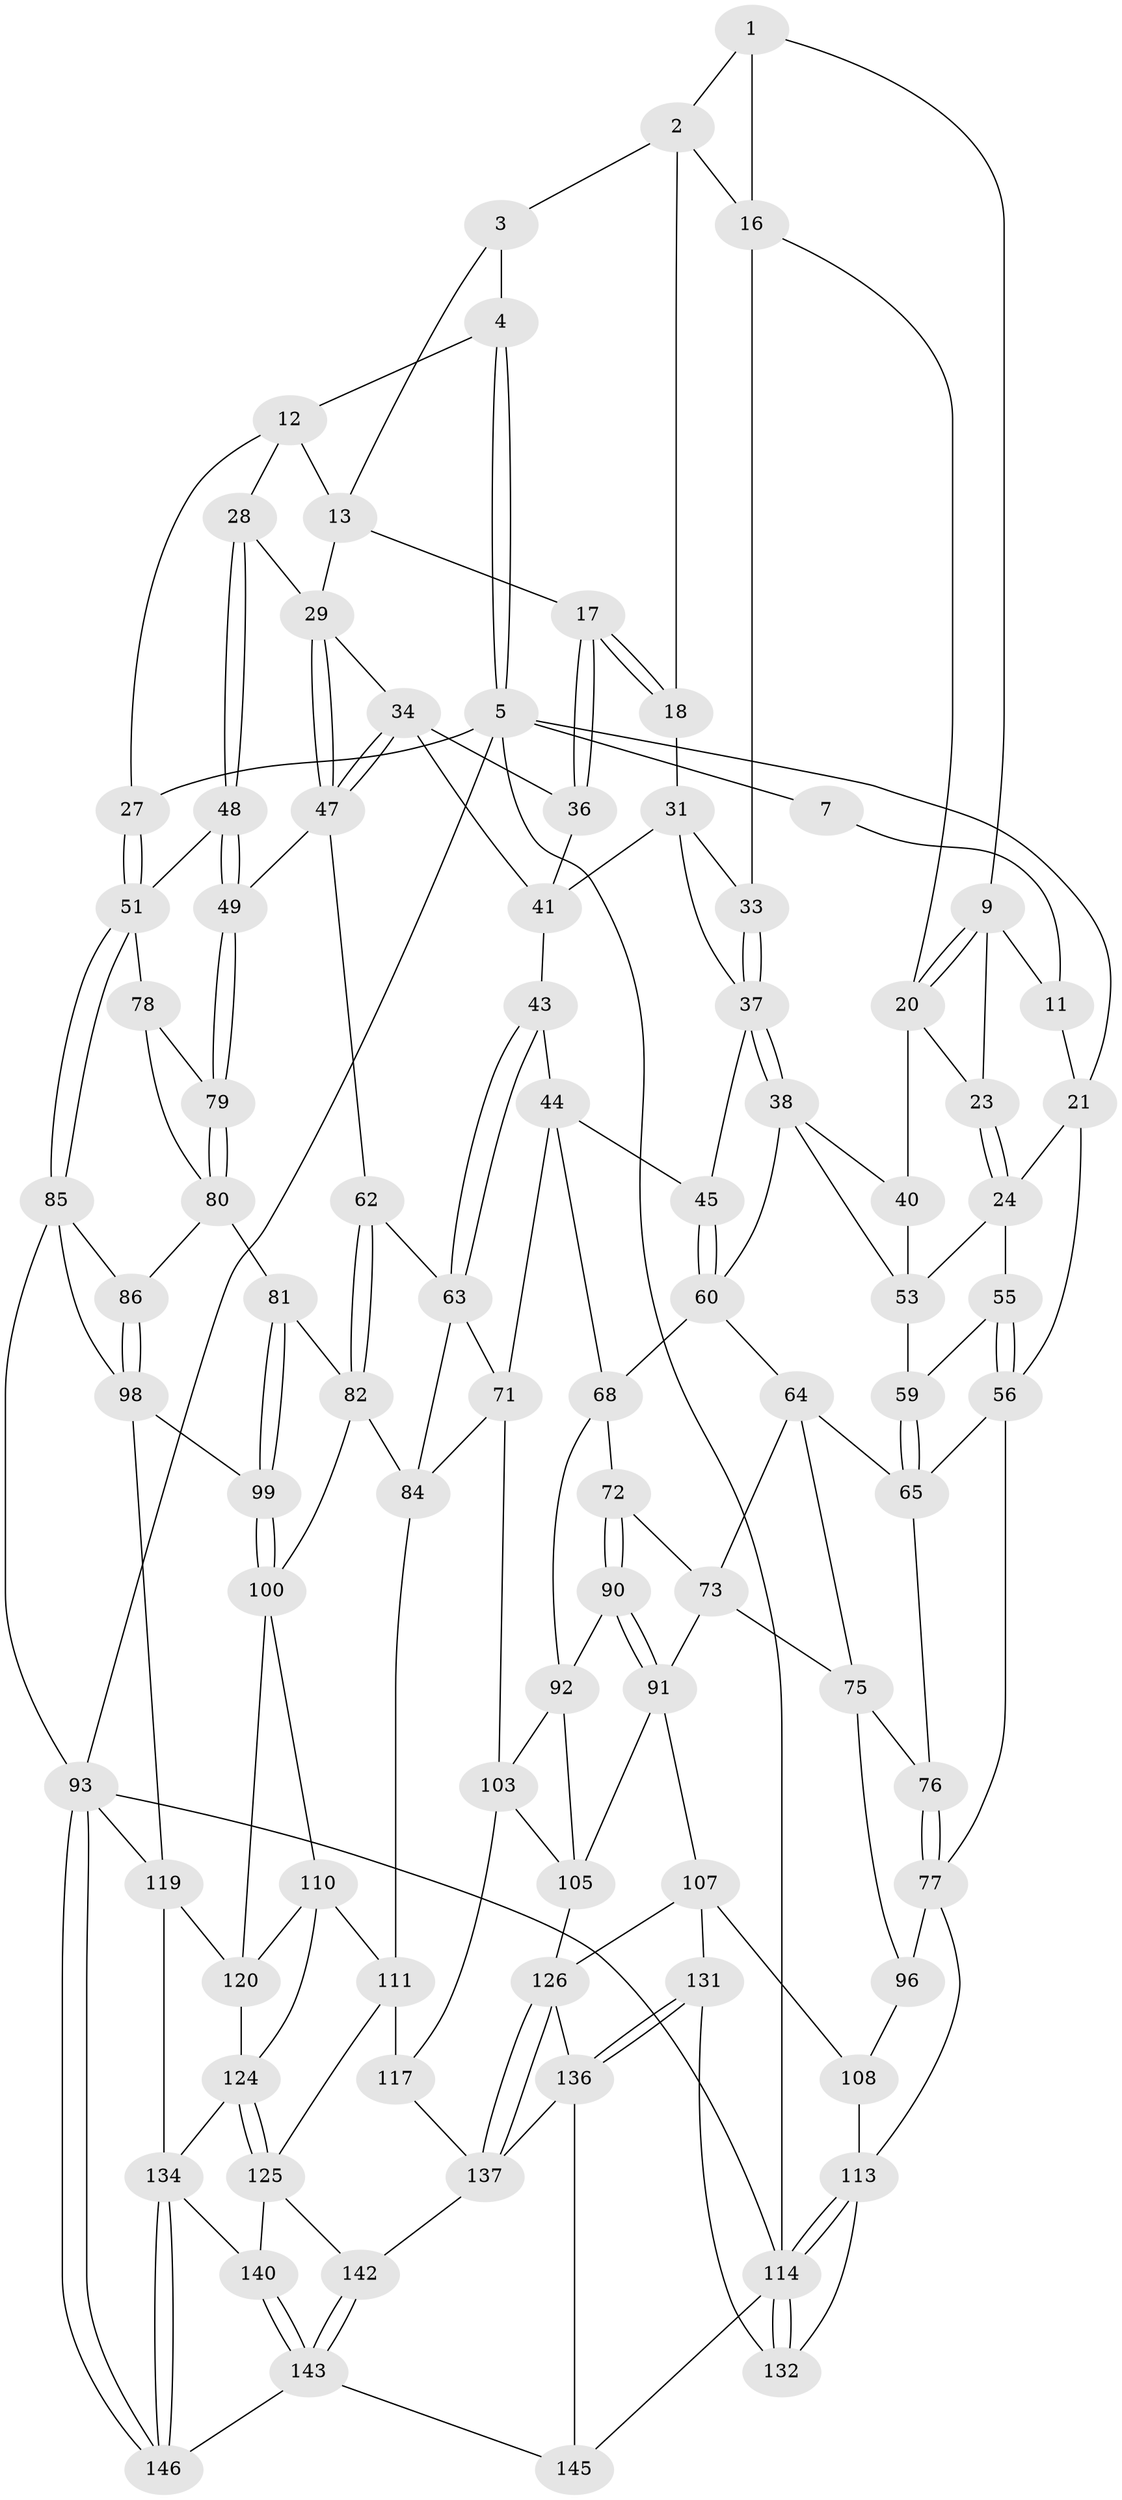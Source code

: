 // Generated by graph-tools (version 1.1) at 2025/24/03/03/25 07:24:35]
// undirected, 91 vertices, 200 edges
graph export_dot {
graph [start="1"]
  node [color=gray90,style=filled];
  1 [pos="+0.17377377951008552+0",super="+8"];
  2 [pos="+0.43707165212905835+0",super="+15"];
  3 [pos="+0.6370061645734115+0"];
  4 [pos="+0.6513227968085293+0"];
  5 [pos="+1+0",super="+6"];
  7 [pos="+0.14459291383007813+0"];
  9 [pos="+0.18952266697653555+0.08975667305400403",super="+10"];
  11 [pos="+0.14197860891833816+0.07662298583898837"];
  12 [pos="+0.7435601837516234+0.12153385070422339",super="+26"];
  13 [pos="+0.7282568599344438+0.13877270990996643",super="+14"];
  16 [pos="+0.32201835371591486+0.0919007137590295",super="+19"];
  17 [pos="+0.6206489747050254+0.15587607034799336"];
  18 [pos="+0.43279959023650383+0.0950920718477627"];
  20 [pos="+0.22920055345753643+0.15619130672208936",super="+25"];
  21 [pos="+0+0.046826642662887615",super="+22"];
  23 [pos="+0.15648510985371283+0.18208663837787098"];
  24 [pos="+0+0.1870213689600087",super="+54"];
  27 [pos="+1+0"];
  28 [pos="+0.8187798575004906+0.1996994436411658"];
  29 [pos="+0.8022921275087099+0.20149003047414096",super="+30"];
  31 [pos="+0.44026917262268433+0.16504023316036706",super="+32"];
  33 [pos="+0.2994631669831684+0.22686317764671746"];
  34 [pos="+0.6876939704071409+0.2798486143624126",super="+35"];
  36 [pos="+0.6166073867090582+0.1998108476188336"];
  37 [pos="+0.2820880732224156+0.26583240036439043",super="+46"];
  38 [pos="+0.25929233350991204+0.30520541068205165",super="+39"];
  40 [pos="+0.19646884173180532+0.25471052497012625"];
  41 [pos="+0.4442901116495621+0.16719857781273223",super="+42"];
  43 [pos="+0.5348627051010836+0.31631544151140784"];
  44 [pos="+0.5055540960328098+0.33289624581267857",super="+67"];
  45 [pos="+0.4448248808937391+0.3061149406563648"];
  47 [pos="+0.6942925936942749+0.2855028557284253",super="+50"];
  48 [pos="+0.8906149660175804+0.3316027147261909"];
  49 [pos="+0.7626251922355914+0.3690079939410977"];
  51 [pos="+1+0.3002712072633558",super="+52"];
  53 [pos="+0.06298934156240729+0.23556865779622604",super="+58"];
  55 [pos="+0.07380365495921128+0.32485708341610664"];
  56 [pos="+0.06676187625243898+0.33884069062829086",super="+57"];
  59 [pos="+0.10063369039409759+0.32193596940990404"];
  60 [pos="+0.32673003417957125+0.35283147765717615",super="+61"];
  62 [pos="+0.7376315814423708+0.37861413054188986"];
  63 [pos="+0.637471723839698+0.4041608076407611",super="+70"];
  64 [pos="+0.2018641840107015+0.3968216054243435",super="+74"];
  65 [pos="+0.14539644519182746+0.37794301181803",super="+66"];
  68 [pos="+0.38638676179237225+0.4701862654175926",super="+69"];
  71 [pos="+0.505947012099811+0.5068531826370098",super="+102"];
  72 [pos="+0.2579492989336298+0.48007934895774557"];
  73 [pos="+0.2382960734027916+0.46900769099174594",super="+88"];
  75 [pos="+0.12328242389017773+0.4750885486211879",super="+89"];
  76 [pos="+0.08292660771901945+0.4296287056243348"];
  77 [pos="+0+0.4840616652369843",super="+97"];
  78 [pos="+0.8866673507192901+0.4670943307848896"];
  79 [pos="+0.8286031274261548+0.4834729942888468"];
  80 [pos="+0.8246227541169912+0.49791145218092775",super="+87"];
  81 [pos="+0.8072705675231288+0.5219486933917938"];
  82 [pos="+0.7152751608742585+0.5095996417254545",super="+83"];
  84 [pos="+0.6142775722884067+0.5531144992268286",super="+109"];
  85 [pos="+1+0.42425974604702105",super="+95"];
  86 [pos="+0.905835731942245+0.5424416187685913"];
  90 [pos="+0.26262994436621745+0.5563507481159541"];
  91 [pos="+0.19166908777211544+0.6291101868993635",super="+106"];
  92 [pos="+0.32892055046823376+0.5505381616249169",super="+104"];
  93 [pos="+1+1",super="+94"];
  96 [pos="+0+0.5802563739718333"];
  98 [pos="+0.8705447592159622+0.6333610459622765",super="+112"];
  99 [pos="+0.868269341827386+0.6337179419532731"];
  100 [pos="+0.8660763148404002+0.6348602065056133",super="+101"];
  103 [pos="+0.4296073226868321+0.6730414233151721",super="+118"];
  105 [pos="+0.31469211297404104+0.7155204937446373",super="+123"];
  107 [pos="+0.16903958909956002+0.702363632236148",super="+128"];
  108 [pos="+0.16179414761492283+0.7059866346976931"];
  110 [pos="+0.7759938668424896+0.6643679910395992",super="+122"];
  111 [pos="+0.6377073264897919+0.7116874679181914",super="+116"];
  113 [pos="+0+0.8887969810824178",super="+130"];
  114 [pos="+0+1",super="+115"];
  117 [pos="+0.5613039220936906+0.7958371439519849"];
  119 [pos="+0.9141224425528471+0.8244298599782992",super="+133"];
  120 [pos="+0.8667030997402083+0.8153192487068017",super="+121"];
  124 [pos="+0.756543979183978+0.7984931821593036",super="+129"];
  125 [pos="+0.5915078552422506+0.8255789449138077",super="+141"];
  126 [pos="+0.3365713568096302+0.8525240816040344",super="+127"];
  131 [pos="+0.16971500899321956+0.9371739123016224"];
  132 [pos="+0.13247164434178654+0.8898301930835208"];
  134 [pos="+0.7980397617788786+0.9581786462771674",super="+135"];
  136 [pos="+0.18287776527694571+0.9599535690150511",super="+139"];
  137 [pos="+0.35438665208184184+0.8766421719804691",super="+138"];
  140 [pos="+0.6018655629669364+0.8756034251124539"];
  142 [pos="+0.38183170740240224+0.9203068825485081"];
  143 [pos="+0.5591784074892967+1",super="+144"];
  145 [pos="+0.21042526200979844+1"];
  146 [pos="+0.813689767515166+1"];
  1 -- 2;
  1 -- 16;
  1 -- 9;
  2 -- 3;
  2 -- 16;
  2 -- 18;
  3 -- 4;
  3 -- 13;
  4 -- 5;
  4 -- 5;
  4 -- 12;
  5 -- 27;
  5 -- 93;
  5 -- 21;
  5 -- 7;
  5 -- 114;
  7 -- 11;
  9 -- 20;
  9 -- 20;
  9 -- 11;
  9 -- 23;
  11 -- 21;
  12 -- 13;
  12 -- 27;
  12 -- 28;
  13 -- 29;
  13 -- 17;
  16 -- 33;
  16 -- 20;
  17 -- 18;
  17 -- 18;
  17 -- 36;
  17 -- 36;
  18 -- 31;
  20 -- 40;
  20 -- 23;
  21 -- 56;
  21 -- 24;
  23 -- 24;
  23 -- 24;
  24 -- 53;
  24 -- 55;
  27 -- 51;
  27 -- 51;
  28 -- 29;
  28 -- 48;
  28 -- 48;
  29 -- 47;
  29 -- 47;
  29 -- 34;
  31 -- 41;
  31 -- 33;
  31 -- 37;
  33 -- 37;
  33 -- 37;
  34 -- 47;
  34 -- 47;
  34 -- 41;
  34 -- 36;
  36 -- 41;
  37 -- 38;
  37 -- 38;
  37 -- 45;
  38 -- 40;
  38 -- 53;
  38 -- 60;
  40 -- 53;
  41 -- 43;
  43 -- 44;
  43 -- 63;
  43 -- 63;
  44 -- 45;
  44 -- 71;
  44 -- 68;
  45 -- 60;
  45 -- 60;
  47 -- 49;
  47 -- 62;
  48 -- 49;
  48 -- 49;
  48 -- 51;
  49 -- 79;
  49 -- 79;
  51 -- 85;
  51 -- 85;
  51 -- 78;
  53 -- 59;
  55 -- 56;
  55 -- 56;
  55 -- 59;
  56 -- 77;
  56 -- 65;
  59 -- 65;
  59 -- 65;
  60 -- 64;
  60 -- 68;
  62 -- 63;
  62 -- 82;
  62 -- 82;
  63 -- 84;
  63 -- 71;
  64 -- 65;
  64 -- 73;
  64 -- 75;
  65 -- 76;
  68 -- 92;
  68 -- 72;
  71 -- 84;
  71 -- 103;
  72 -- 73;
  72 -- 90;
  72 -- 90;
  73 -- 91;
  73 -- 75;
  75 -- 76;
  75 -- 96;
  76 -- 77;
  76 -- 77;
  77 -- 96;
  77 -- 113;
  78 -- 79;
  78 -- 80;
  79 -- 80;
  79 -- 80;
  80 -- 81;
  80 -- 86;
  81 -- 82;
  81 -- 99;
  81 -- 99;
  82 -- 84;
  82 -- 100;
  84 -- 111;
  85 -- 86;
  85 -- 93;
  85 -- 98;
  86 -- 98;
  86 -- 98;
  90 -- 91;
  90 -- 91;
  90 -- 92;
  91 -- 107;
  91 -- 105;
  92 -- 105;
  92 -- 103;
  93 -- 146;
  93 -- 146;
  93 -- 114;
  93 -- 119;
  96 -- 108;
  98 -- 99;
  98 -- 119;
  99 -- 100;
  99 -- 100;
  100 -- 120;
  100 -- 110;
  103 -- 105;
  103 -- 117;
  105 -- 126;
  107 -- 108;
  107 -- 131;
  107 -- 126;
  108 -- 113;
  110 -- 111;
  110 -- 124;
  110 -- 120;
  111 -- 117;
  111 -- 125;
  113 -- 114;
  113 -- 114;
  113 -- 132;
  114 -- 132;
  114 -- 132;
  114 -- 145;
  117 -- 137;
  119 -- 120;
  119 -- 134;
  120 -- 124;
  124 -- 125;
  124 -- 125;
  124 -- 134;
  125 -- 140;
  125 -- 142;
  126 -- 137;
  126 -- 137;
  126 -- 136;
  131 -- 132;
  131 -- 136;
  131 -- 136;
  134 -- 146;
  134 -- 146;
  134 -- 140;
  136 -- 145;
  136 -- 137;
  137 -- 142;
  140 -- 143;
  140 -- 143;
  142 -- 143;
  142 -- 143;
  143 -- 145;
  143 -- 146;
}
